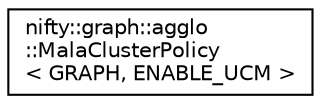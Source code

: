 digraph "Graphical Class Hierarchy"
{
  edge [fontname="Helvetica",fontsize="10",labelfontname="Helvetica",labelfontsize="10"];
  node [fontname="Helvetica",fontsize="10",shape=record];
  rankdir="LR";
  Node1 [label="nifty::graph::agglo\l::MalaClusterPolicy\l\< GRAPH, ENABLE_UCM \>",height=0.2,width=0.4,color="black", fillcolor="white", style="filled",URL="$classnifty_1_1graph_1_1agglo_1_1MalaClusterPolicy.html"];
}
